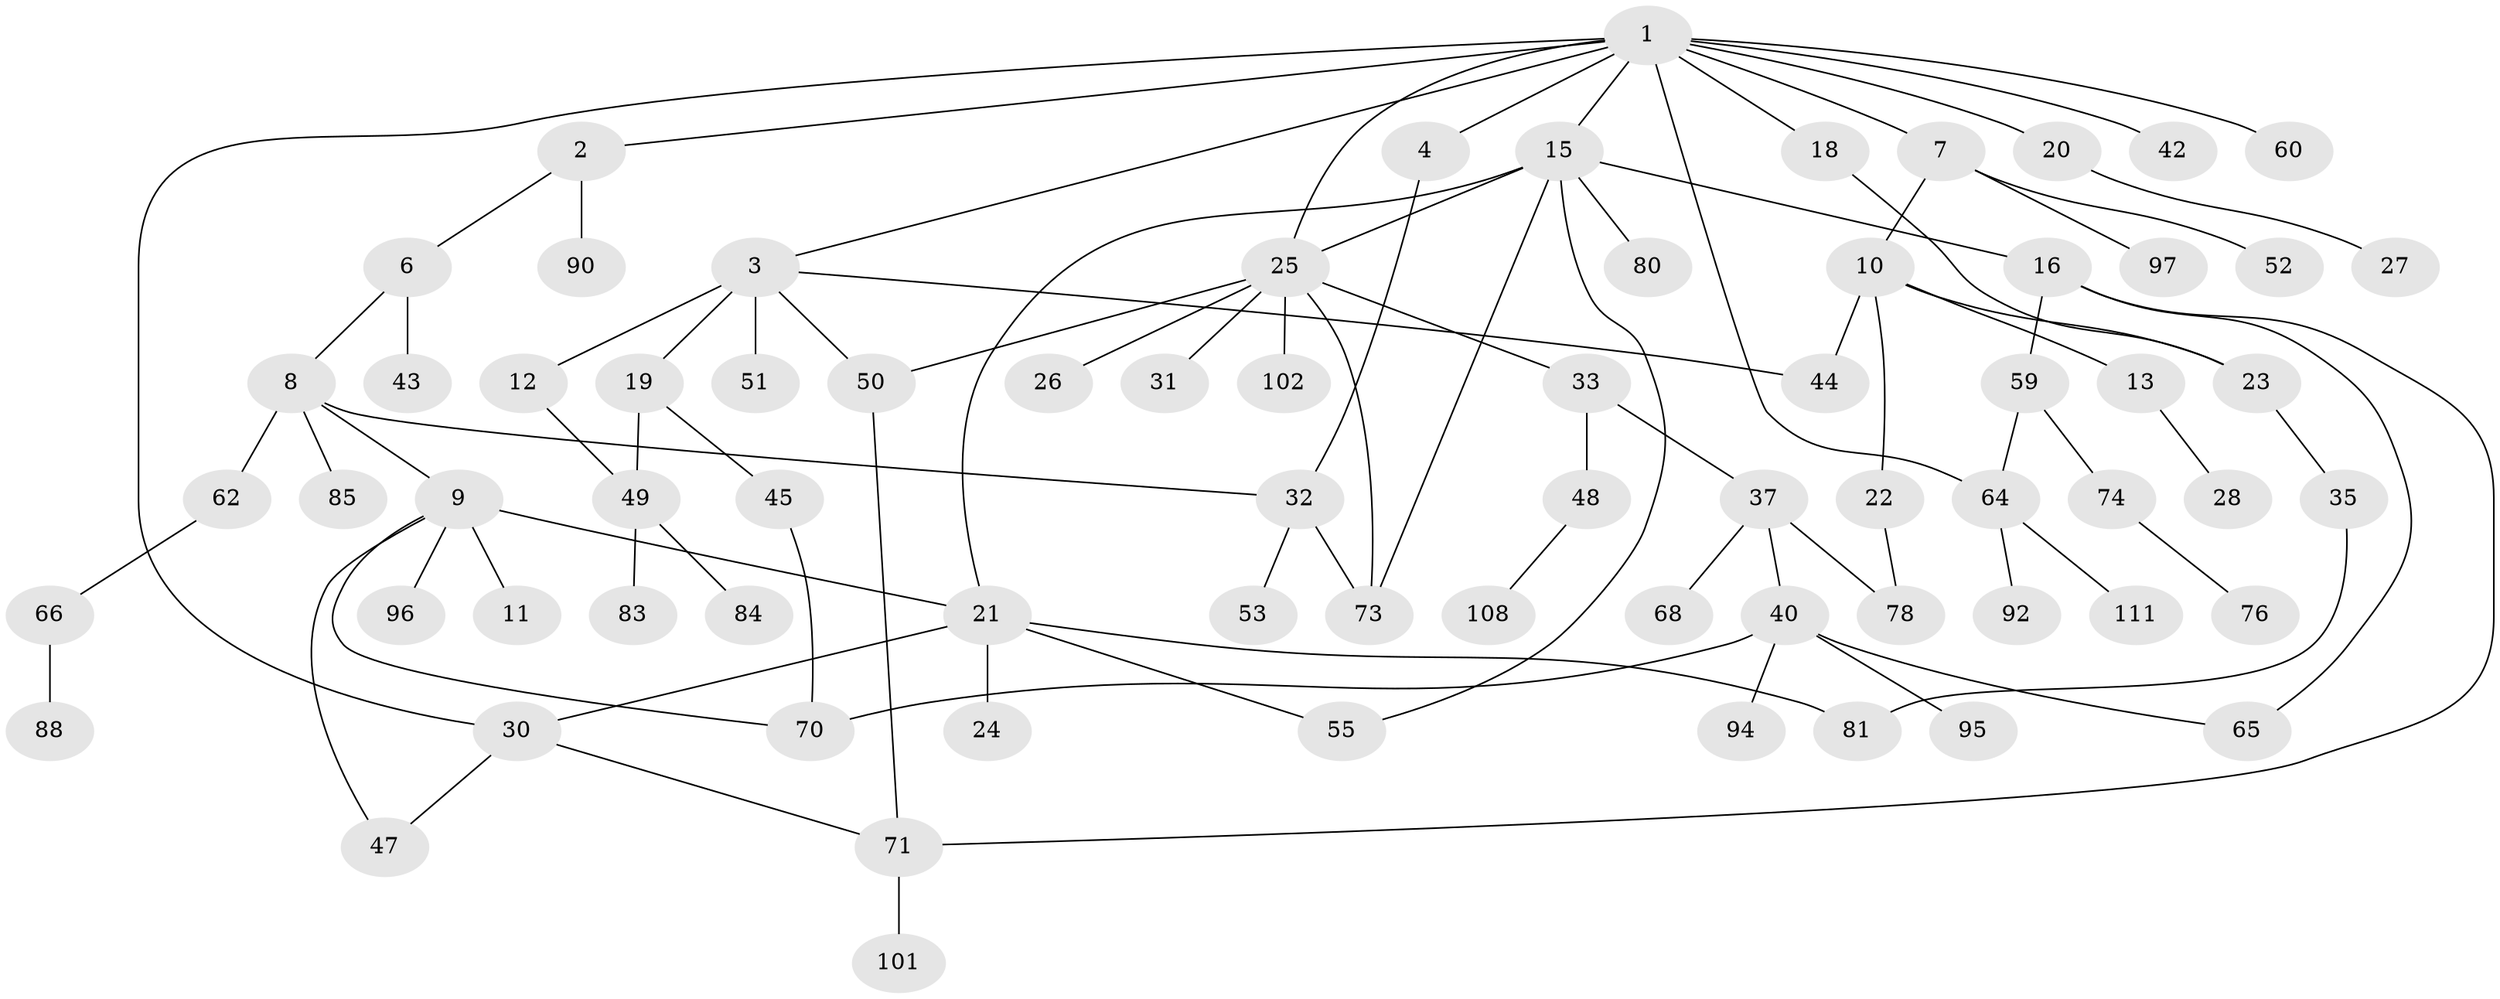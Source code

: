 // Generated by graph-tools (version 1.1) at 2025/51/02/27/25 19:51:39]
// undirected, 73 vertices, 92 edges
graph export_dot {
graph [start="1"]
  node [color=gray90,style=filled];
  1 [super="+14"];
  2;
  3 [super="+5"];
  4 [super="+82"];
  6 [super="+39"];
  7 [super="+41"];
  8 [super="+104"];
  9 [super="+77"];
  10 [super="+110"];
  11;
  12 [super="+61"];
  13 [super="+46"];
  15 [super="+17"];
  16;
  18 [super="+58"];
  19 [super="+36"];
  20;
  21 [super="+113"];
  22 [super="+86"];
  23;
  24 [super="+72"];
  25 [super="+29"];
  26 [super="+56"];
  27 [super="+63"];
  28 [super="+67"];
  30 [super="+34"];
  31;
  32;
  33 [super="+38"];
  35 [super="+99"];
  37;
  40 [super="+69"];
  42 [super="+57"];
  43;
  44 [super="+105"];
  45 [super="+91"];
  47;
  48;
  49 [super="+107"];
  50 [super="+54"];
  51;
  52;
  53 [super="+112"];
  55 [super="+98"];
  59;
  60 [super="+89"];
  62;
  64 [super="+109"];
  65 [super="+75"];
  66 [super="+79"];
  68;
  70 [super="+103"];
  71 [super="+87"];
  73;
  74;
  76;
  78 [super="+93"];
  80;
  81 [super="+100"];
  83 [super="+106"];
  84;
  85;
  88;
  90;
  92;
  94;
  95;
  96;
  97;
  101;
  102;
  108;
  111;
  1 -- 2;
  1 -- 3;
  1 -- 4;
  1 -- 7;
  1 -- 15;
  1 -- 18;
  1 -- 20;
  1 -- 30;
  1 -- 42;
  1 -- 25;
  1 -- 64;
  1 -- 60;
  2 -- 6;
  2 -- 90;
  3 -- 12;
  3 -- 19 [weight=2];
  3 -- 51;
  3 -- 50;
  3 -- 44;
  4 -- 32;
  6 -- 8;
  6 -- 43;
  7 -- 10;
  7 -- 97;
  7 -- 52;
  8 -- 9;
  8 -- 32;
  8 -- 62;
  8 -- 85;
  9 -- 11;
  9 -- 21;
  9 -- 70;
  9 -- 96;
  9 -- 47;
  10 -- 13;
  10 -- 22;
  10 -- 23;
  10 -- 44;
  12 -- 49;
  13 -- 28;
  15 -- 16;
  15 -- 25;
  15 -- 80;
  15 -- 73;
  15 -- 55;
  15 -- 21;
  16 -- 59;
  16 -- 65;
  16 -- 71;
  18 -- 23;
  19 -- 49;
  19 -- 45;
  20 -- 27;
  21 -- 24;
  21 -- 81;
  21 -- 30;
  21 -- 55;
  22 -- 78;
  23 -- 35;
  25 -- 26;
  25 -- 33;
  25 -- 73;
  25 -- 50;
  25 -- 102;
  25 -- 31;
  30 -- 47;
  30 -- 71;
  32 -- 53;
  32 -- 73;
  33 -- 37;
  33 -- 48;
  35 -- 81;
  37 -- 40;
  37 -- 68;
  37 -- 78;
  40 -- 65;
  40 -- 70;
  40 -- 94;
  40 -- 95;
  45 -- 70;
  48 -- 108;
  49 -- 83;
  49 -- 84;
  50 -- 71;
  59 -- 64;
  59 -- 74;
  62 -- 66;
  64 -- 92;
  64 -- 111;
  66 -- 88;
  71 -- 101;
  74 -- 76;
}
